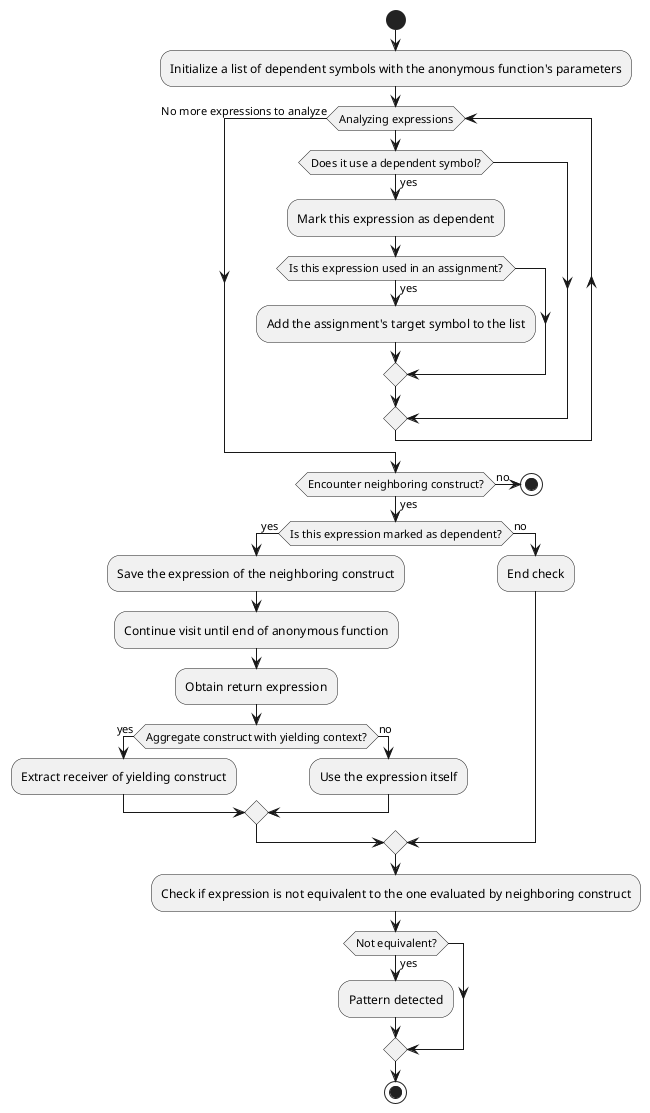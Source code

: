 @startuml p6-workflow

start
:Initialize a list of dependent symbols with the anonymous function's parameters;

while (Analyzing expressions)
	if (Does it use a dependent symbol?) then (yes)
		:Mark this expression as dependent;
		if (Is this expression used in an assignment?) then (yes)
			:Add the assignment's target symbol to the list;
		endif
	endif
endwhile (No more expressions to analyze);

if (Encounter neighboring construct?) then (yes)
	if (Is this expression marked as dependent?) then (yes)
		:Save the expression of the neighboring construct;
		:Continue visit until end of anonymous function;
		:Obtain return expression;
		
		if (Aggregate construct with yielding context?) then (yes)
			:Extract receiver of yielding construct;
		else (no)
			:Use the expression itself;
		endif
	else (no)
		:End check;
	endif
else (no)
	stop
endif

:Check if expression is not equivalent to the one evaluated by neighboring construct;
if (Not equivalent?) then (yes)
	:Pattern detected;
endif

stop
@enduml
